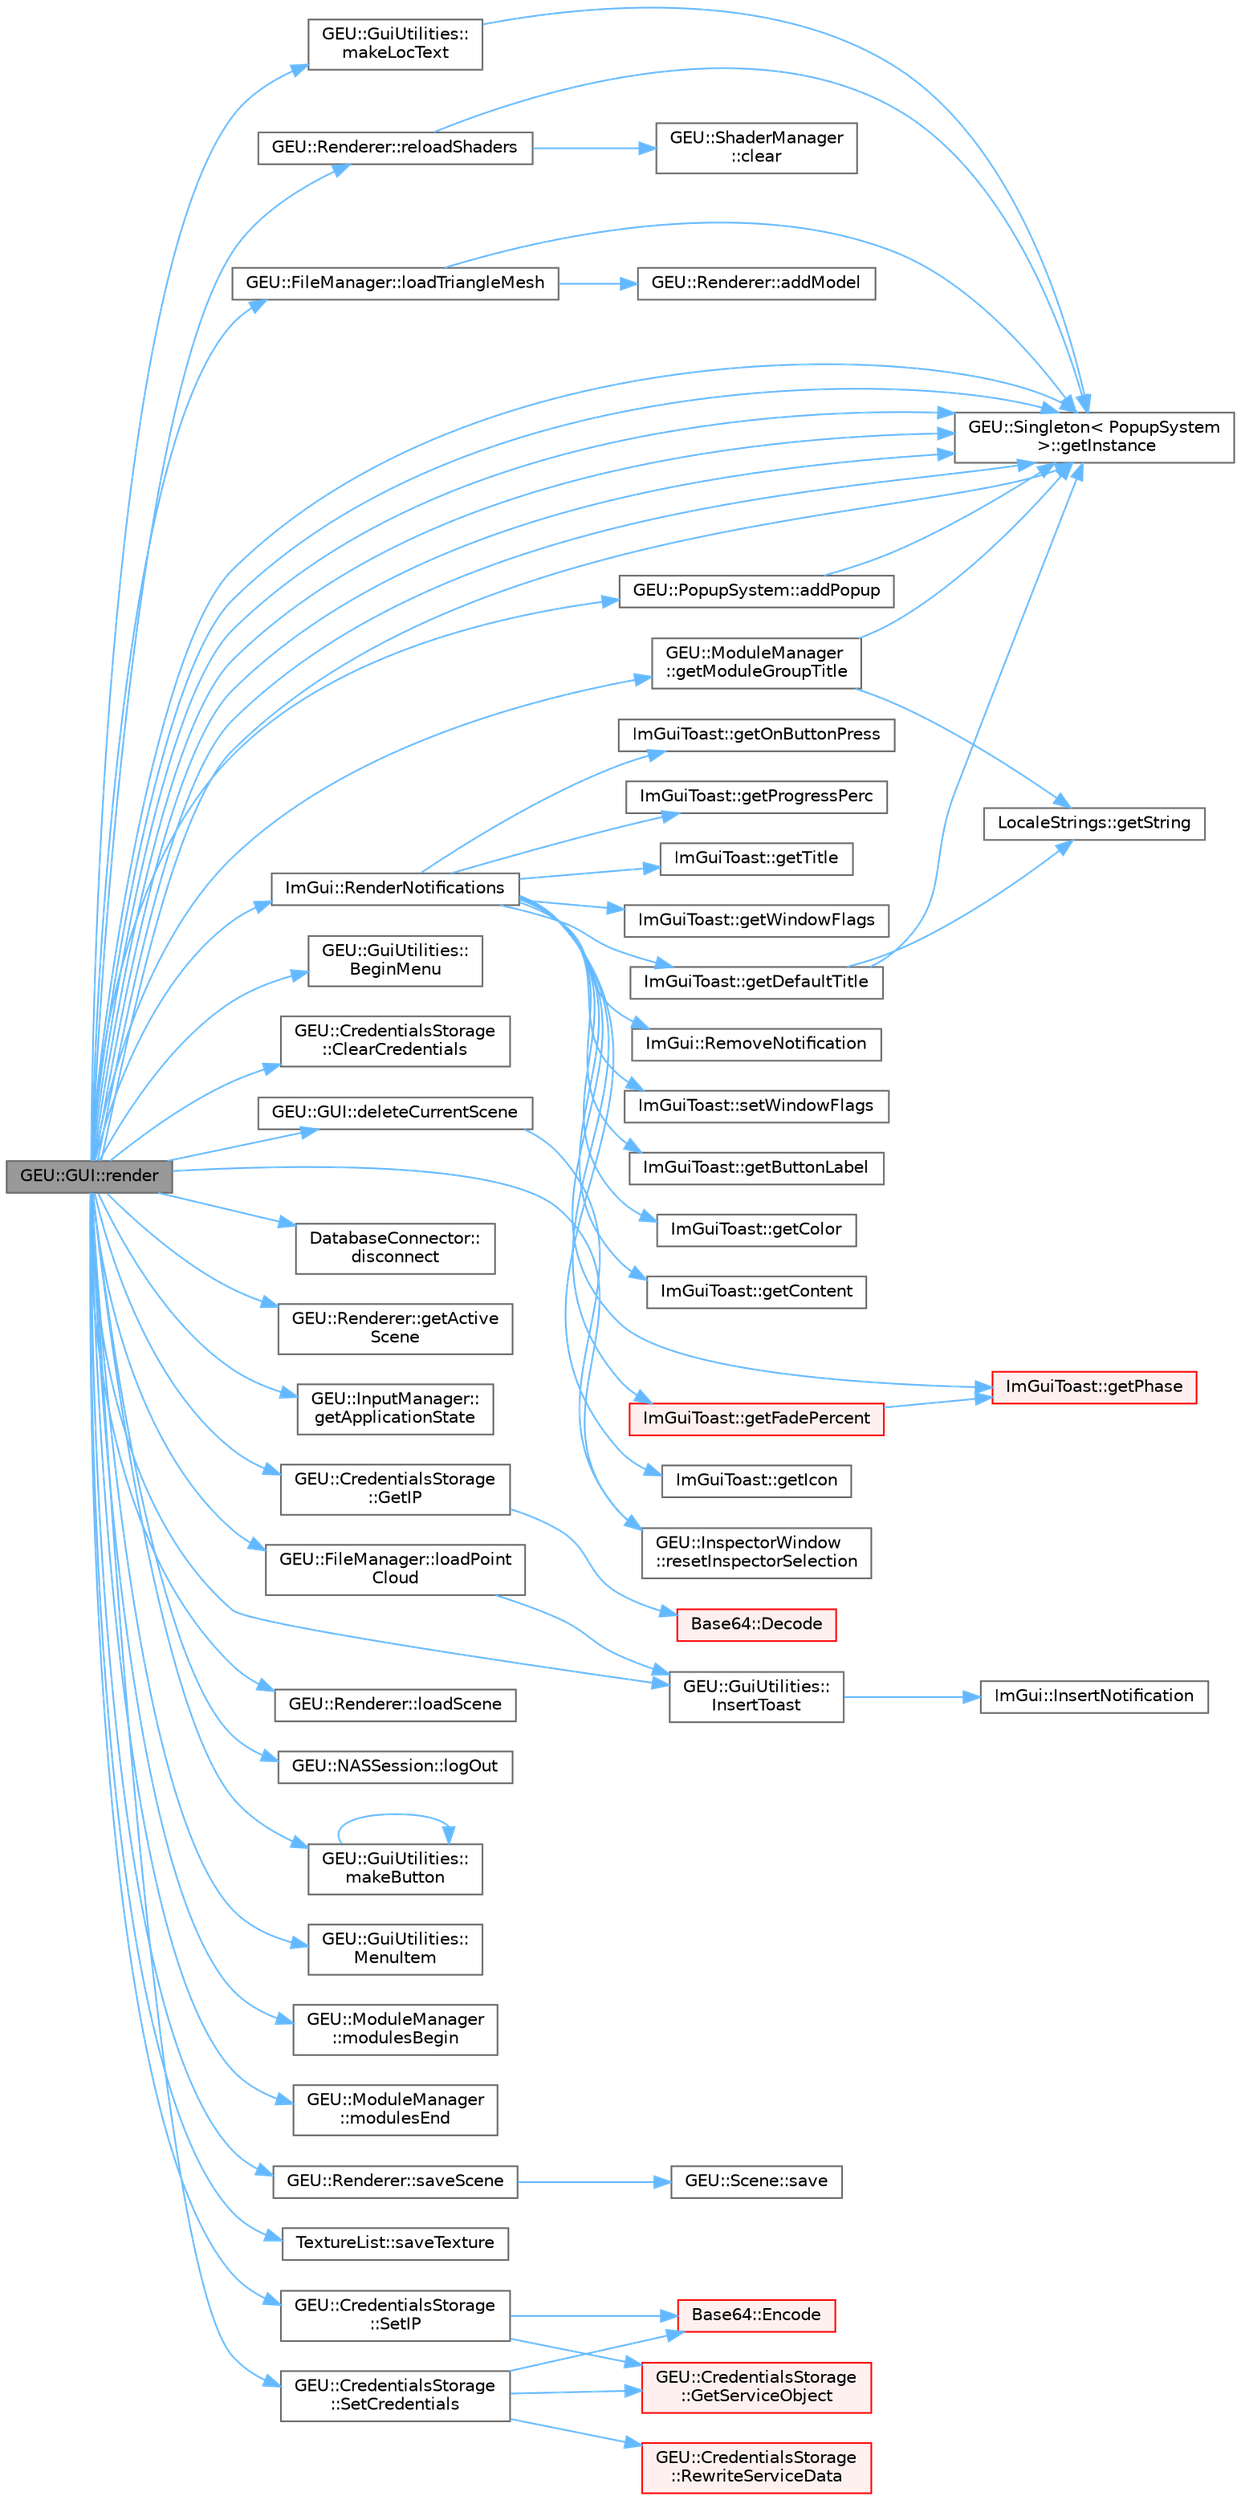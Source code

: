digraph "GEU::GUI::render"
{
 // LATEX_PDF_SIZE
  bgcolor="transparent";
  edge [fontname=Helvetica,fontsize=10,labelfontname=Helvetica,labelfontsize=10];
  node [fontname=Helvetica,fontsize=10,shape=box,height=0.2,width=0.4];
  rankdir="LR";
  Node1 [id="Node000001",label="GEU::GUI::render",height=0.2,width=0.4,color="gray40", fillcolor="grey60", style="filled", fontcolor="black",tooltip="Draws ImGUI elements."];
  Node1 -> Node2 [id="edge1_Node000001_Node000002",color="steelblue1",style="solid",tooltip=" "];
  Node2 [id="Node000002",label="GEU::PopupSystem::addPopup",height=0.2,width=0.4,color="grey40", fillcolor="white", style="filled",URL="$d9/d03/class_g_e_u_1_1_popup_system.html#ae812e21e62615fd347d33ee0ddb0cc82",tooltip=" "];
  Node2 -> Node3 [id="edge2_Node000002_Node000003",color="steelblue1",style="solid",tooltip=" "];
  Node3 [id="Node000003",label="GEU::Singleton\< PopupSystem\l \>::getInstance",height=0.2,width=0.4,color="grey40", fillcolor="white", style="filled",URL="$d1/d01/class_g_e_u_1_1_singleton.html#a47c7e7c2110f4cc59c9ff1f5594c366e",tooltip=" "];
  Node1 -> Node4 [id="edge3_Node000001_Node000004",color="steelblue1",style="solid",tooltip=" "];
  Node4 [id="Node000004",label="GEU::GuiUtilities::\lBeginMenu",height=0.2,width=0.4,color="grey40", fillcolor="white", style="filled",URL="$d3/d07/namespace_g_e_u_1_1_gui_utilities.html#afd258f3d3f958dd10d441365eeed5d88",tooltip=" "];
  Node1 -> Node5 [id="edge4_Node000001_Node000005",color="steelblue1",style="solid",tooltip=" "];
  Node5 [id="Node000005",label="GEU::CredentialsStorage\l::ClearCredentials",height=0.2,width=0.4,color="grey40", fillcolor="white", style="filled",URL="$d9/d03/class_g_e_u_1_1_credentials_storage.html#a0446d2d3b0d4b32226b00b290827fd1f",tooltip=" "];
  Node1 -> Node6 [id="edge5_Node000001_Node000006",color="steelblue1",style="solid",tooltip=" "];
  Node6 [id="Node000006",label="GEU::GUI::deleteCurrentScene",height=0.2,width=0.4,color="grey40", fillcolor="white", style="filled",URL="$de/d06/class_g_e_u_1_1_g_u_i.html#ac1d7053318478ac2b13c3ae4bdaa82a1",tooltip="Deletes currently active scene and resets inspector status."];
  Node6 -> Node7 [id="edge6_Node000006_Node000007",color="steelblue1",style="solid",tooltip=" "];
  Node7 [id="Node000007",label="GEU::InspectorWindow\l::resetInspectorSelection",height=0.2,width=0.4,color="grey40", fillcolor="white", style="filled",URL="$da/d01/class_g_e_u_1_1_inspector_window.html#a6b41b7255c51fa9d0dfb542b25627200",tooltip="Resets inspector selection to no item selection."];
  Node1 -> Node8 [id="edge7_Node000001_Node000008",color="steelblue1",style="solid",tooltip=" "];
  Node8 [id="Node000008",label="DatabaseConnector::\ldisconnect",height=0.2,width=0.4,color="grey40", fillcolor="white", style="filled",URL="$d1/d01/class_database_connector.html#a3e5a7533877956070312220d98322587",tooltip=" "];
  Node1 -> Node9 [id="edge8_Node000001_Node000009",color="steelblue1",style="solid",tooltip=" "];
  Node9 [id="Node000009",label="GEU::Renderer::getActive\lScene",height=0.2,width=0.4,color="grey40", fillcolor="white", style="filled",URL="$de/d04/class_g_e_u_1_1_renderer.html#af5f4307b5eba7c09888765c183a75213",tooltip=" "];
  Node1 -> Node10 [id="edge9_Node000001_Node000010",color="steelblue1",style="solid",tooltip=" "];
  Node10 [id="Node000010",label="GEU::InputManager::\lgetApplicationState",height=0.2,width=0.4,color="grey40", fillcolor="white", style="filled",URL="$d9/d05/class_g_e_u_1_1_input_manager.html#af2ea72a4bd53eb6f69a5c873e4c22017",tooltip=" "];
  Node1 -> Node3 [id="edge10_Node000001_Node000003",color="steelblue1",style="solid",tooltip=" "];
  Node1 -> Node3 [id="edge11_Node000001_Node000003",color="steelblue1",style="solid",tooltip=" "];
  Node1 -> Node3 [id="edge12_Node000001_Node000003",color="steelblue1",style="solid",tooltip=" "];
  Node1 -> Node3 [id="edge13_Node000001_Node000003",color="steelblue1",style="solid",tooltip=" "];
  Node1 -> Node3 [id="edge14_Node000001_Node000003",color="steelblue1",style="solid",tooltip=" "];
  Node1 -> Node3 [id="edge15_Node000001_Node000003",color="steelblue1",style="solid",tooltip=" "];
  Node1 -> Node3 [id="edge16_Node000001_Node000003",color="steelblue1",style="solid",tooltip=" "];
  Node1 -> Node11 [id="edge17_Node000001_Node000011",color="steelblue1",style="solid",tooltip=" "];
  Node11 [id="Node000011",label="GEU::CredentialsStorage\l::GetIP",height=0.2,width=0.4,color="grey40", fillcolor="white", style="filled",URL="$d9/d03/class_g_e_u_1_1_credentials_storage.html#a6f2097aaca6a88e08686d43e04a3b842",tooltip=" "];
  Node11 -> Node12 [id="edge18_Node000011_Node000012",color="steelblue1",style="solid",tooltip=" "];
  Node12 [id="Node000012",label="Base64::Decode",height=0.2,width=0.4,color="red", fillcolor="#FFF0F0", style="filled",URL="$d4/d04/class_base64.html#ae6a7457922b536ccae57467db1f972af",tooltip=" "];
  Node1 -> Node16 [id="edge19_Node000001_Node000016",color="steelblue1",style="solid",tooltip=" "];
  Node16 [id="Node000016",label="GEU::ModuleManager\l::getModuleGroupTitle",height=0.2,width=0.4,color="grey40", fillcolor="white", style="filled",URL="$db/d02/class_g_e_u_1_1_module_manager.html#a3117a4e0fe2eb58152f53f750e204729",tooltip=" "];
  Node16 -> Node3 [id="edge20_Node000016_Node000003",color="steelblue1",style="solid",tooltip=" "];
  Node16 -> Node17 [id="edge21_Node000016_Node000017",color="steelblue1",style="solid",tooltip=" "];
  Node17 [id="Node000017",label="LocaleStrings::getString",height=0.2,width=0.4,color="grey40", fillcolor="white", style="filled",URL="$d2/d04/class_locale_strings.html#ac66087ac25e72051ea7b5bf3d00dd71f",tooltip=" "];
  Node1 -> Node18 [id="edge22_Node000001_Node000018",color="steelblue1",style="solid",tooltip=" "];
  Node18 [id="Node000018",label="GEU::GuiUtilities::\lInsertToast",height=0.2,width=0.4,color="grey40", fillcolor="white", style="filled",URL="$d3/d07/namespace_g_e_u_1_1_gui_utilities.html#a84bb8e77631e925660765d1e2e9104c2",tooltip=" "];
  Node18 -> Node19 [id="edge23_Node000018_Node000019",color="steelblue1",style="solid",tooltip=" "];
  Node19 [id="Node000019",label="ImGui::InsertNotification",height=0.2,width=0.4,color="grey40", fillcolor="white", style="filled",URL="$df/d03/namespace_im_gui.html#accd100b531b171ee1a63232f9f5916fc",tooltip=" "];
  Node1 -> Node20 [id="edge24_Node000001_Node000020",color="steelblue1",style="solid",tooltip=" "];
  Node20 [id="Node000020",label="GEU::FileManager::loadPoint\lCloud",height=0.2,width=0.4,color="grey40", fillcolor="white", style="filled",URL="$dd/d01/class_g_e_u_1_1_file_manager.html#ab0c90929ed79e4421e1486d3abfb2e9c",tooltip="Carga la nube de puntos especificada."];
  Node20 -> Node18 [id="edge25_Node000020_Node000018",color="steelblue1",style="solid",tooltip=" "];
  Node1 -> Node21 [id="edge26_Node000001_Node000021",color="steelblue1",style="solid",tooltip=" "];
  Node21 [id="Node000021",label="GEU::Renderer::loadScene",height=0.2,width=0.4,color="grey40", fillcolor="white", style="filled",URL="$de/d04/class_g_e_u_1_1_renderer.html#a629d1302c9b248de0616f65dc005f8d6",tooltip=" "];
  Node1 -> Node22 [id="edge27_Node000001_Node000022",color="steelblue1",style="solid",tooltip=" "];
  Node22 [id="Node000022",label="GEU::FileManager::loadTriangleMesh",height=0.2,width=0.4,color="grey40", fillcolor="white", style="filled",URL="$dd/d01/class_g_e_u_1_1_file_manager.html#ad604f08d090bb872c17b17b93c04b1c0",tooltip="Carga la malla de triangulos de la ruta especificada."];
  Node22 -> Node23 [id="edge28_Node000022_Node000023",color="steelblue1",style="solid",tooltip=" "];
  Node23 [id="Node000023",label="GEU::Renderer::addModel",height=0.2,width=0.4,color="grey40", fillcolor="white", style="filled",URL="$de/d04/class_g_e_u_1_1_renderer.html#a101eed167bec92e041e4b0e04f6cce58",tooltip="Inserts 3D model to current scene."];
  Node22 -> Node3 [id="edge29_Node000022_Node000003",color="steelblue1",style="solid",tooltip=" "];
  Node1 -> Node24 [id="edge30_Node000001_Node000024",color="steelblue1",style="solid",tooltip=" "];
  Node24 [id="Node000024",label="GEU::NASSession::logOut",height=0.2,width=0.4,color="grey40", fillcolor="white", style="filled",URL="$d2/d03/class_g_e_u_1_1_n_a_s_session.html#a6185d29735320a6365915506a5ee0111",tooltip="Logs out current session, if any."];
  Node1 -> Node25 [id="edge31_Node000001_Node000025",color="steelblue1",style="solid",tooltip=" "];
  Node25 [id="Node000025",label="GEU::GuiUtilities::\lmakeButton",height=0.2,width=0.4,color="grey40", fillcolor="white", style="filled",URL="$d3/d07/namespace_g_e_u_1_1_gui_utilities.html#a4a4cc2d3f5e9444384aa7e7eb062dbf0",tooltip=" "];
  Node25 -> Node25 [id="edge32_Node000025_Node000025",color="steelblue1",style="solid",tooltip=" "];
  Node1 -> Node26 [id="edge33_Node000001_Node000026",color="steelblue1",style="solid",tooltip=" "];
  Node26 [id="Node000026",label="GEU::GuiUtilities::\lmakeLocText",height=0.2,width=0.4,color="grey40", fillcolor="white", style="filled",URL="$d3/d07/namespace_g_e_u_1_1_gui_utilities.html#a7b24395f0bd0bd368bde0935682746ce",tooltip=" "];
  Node26 -> Node3 [id="edge34_Node000026_Node000003",color="steelblue1",style="solid",tooltip=" "];
  Node1 -> Node27 [id="edge35_Node000001_Node000027",color="steelblue1",style="solid",tooltip=" "];
  Node27 [id="Node000027",label="GEU::GuiUtilities::\lMenuItem",height=0.2,width=0.4,color="grey40", fillcolor="white", style="filled",URL="$d3/d07/namespace_g_e_u_1_1_gui_utilities.html#a3862f21ed065a1285ceaa4fd5b1e9544",tooltip=" "];
  Node1 -> Node28 [id="edge36_Node000001_Node000028",color="steelblue1",style="solid",tooltip=" "];
  Node28 [id="Node000028",label="GEU::ModuleManager\l::modulesBegin",height=0.2,width=0.4,color="grey40", fillcolor="white", style="filled",URL="$db/d02/class_g_e_u_1_1_module_manager.html#a38b668116a39de8f884f1e08f6c215d4",tooltip=" "];
  Node1 -> Node29 [id="edge37_Node000001_Node000029",color="steelblue1",style="solid",tooltip=" "];
  Node29 [id="Node000029",label="GEU::ModuleManager\l::modulesEnd",height=0.2,width=0.4,color="grey40", fillcolor="white", style="filled",URL="$db/d02/class_g_e_u_1_1_module_manager.html#af832f929ce47184c656434292c7c78f8",tooltip=" "];
  Node1 -> Node30 [id="edge38_Node000001_Node000030",color="steelblue1",style="solid",tooltip=" "];
  Node30 [id="Node000030",label="GEU::Renderer::reloadShaders",height=0.2,width=0.4,color="grey40", fillcolor="white", style="filled",URL="$de/d04/class_g_e_u_1_1_renderer.html#a748d4f3ed49a0c678a49d121ee923f63",tooltip=" "];
  Node30 -> Node31 [id="edge39_Node000030_Node000031",color="steelblue1",style="solid",tooltip=" "];
  Node31 [id="Node000031",label="GEU::ShaderManager\l::clear",height=0.2,width=0.4,color="grey40", fillcolor="white", style="filled",URL="$d7/d06/class_g_e_u_1_1_shader_manager.html#aeb6e52fe9ddd4619ed72e99612fbcdaf",tooltip=" "];
  Node30 -> Node3 [id="edge40_Node000030_Node000003",color="steelblue1",style="solid",tooltip=" "];
  Node1 -> Node32 [id="edge41_Node000001_Node000032",color="steelblue1",style="solid",tooltip=" "];
  Node32 [id="Node000032",label="ImGui::RenderNotifications",height=0.2,width=0.4,color="grey40", fillcolor="white", style="filled",URL="$df/d03/namespace_im_gui.html#a36d5ff63c5b5b8648d3061c4036c7a1b",tooltip=" "];
  Node32 -> Node33 [id="edge42_Node000032_Node000033",color="steelblue1",style="solid",tooltip=" "];
  Node33 [id="Node000033",label="ImGuiToast::getButtonLabel",height=0.2,width=0.4,color="grey40", fillcolor="white", style="filled",URL="$d8/d04/class_im_gui_toast.html#a2654d2a5f55121d1a805a505b978470c",tooltip=" "];
  Node32 -> Node34 [id="edge43_Node000032_Node000034",color="steelblue1",style="solid",tooltip=" "];
  Node34 [id="Node000034",label="ImGuiToast::getColor",height=0.2,width=0.4,color="grey40", fillcolor="white", style="filled",URL="$d8/d04/class_im_gui_toast.html#ac803efd1f988cbe4054b941e3daa6618",tooltip="Get the color of the toast notification based on its type."];
  Node32 -> Node35 [id="edge44_Node000032_Node000035",color="steelblue1",style="solid",tooltip=" "];
  Node35 [id="Node000035",label="ImGuiToast::getContent",height=0.2,width=0.4,color="grey40", fillcolor="white", style="filled",URL="$d8/d04/class_im_gui_toast.html#a96f5b9bd1f3cd16ff0a6a1219783655b",tooltip="Get the content of the toast notification."];
  Node32 -> Node36 [id="edge45_Node000032_Node000036",color="steelblue1",style="solid",tooltip=" "];
  Node36 [id="Node000036",label="ImGuiToast::getDefaultTitle",height=0.2,width=0.4,color="grey40", fillcolor="white", style="filled",URL="$d8/d04/class_im_gui_toast.html#a6934db1f2dd029cacbefe2e3e681140c",tooltip="Get the default title of the toast notification based on its type."];
  Node36 -> Node3 [id="edge46_Node000036_Node000003",color="steelblue1",style="solid",tooltip=" "];
  Node36 -> Node17 [id="edge47_Node000036_Node000017",color="steelblue1",style="solid",tooltip=" "];
  Node32 -> Node37 [id="edge48_Node000032_Node000037",color="steelblue1",style="solid",tooltip=" "];
  Node37 [id="Node000037",label="ImGuiToast::getFadePercent",height=0.2,width=0.4,color="red", fillcolor="#FFF0F0", style="filled",URL="$d8/d04/class_im_gui_toast.html#a03f6471dffaef6d174c3de68b0ec8930",tooltip=" "];
  Node37 -> Node39 [id="edge49_Node000037_Node000039",color="steelblue1",style="solid",tooltip=" "];
  Node39 [id="Node000039",label="ImGuiToast::getPhase",height=0.2,width=0.4,color="red", fillcolor="#FFF0F0", style="filled",URL="$d8/d04/class_im_gui_toast.html#ad1a075e89c3fb3563ec18022737e3c68",tooltip="Get the current phase of the toast notification based on the elapsed time since its creation."];
  Node32 -> Node40 [id="edge50_Node000032_Node000040",color="steelblue1",style="solid",tooltip=" "];
  Node40 [id="Node000040",label="ImGuiToast::getIcon",height=0.2,width=0.4,color="grey40", fillcolor="white", style="filled",URL="$d8/d04/class_im_gui_toast.html#a582ad1ba86ccdef4dae44219795c33d0",tooltip="Get the icon of the toast notification based on its type."];
  Node32 -> Node41 [id="edge51_Node000032_Node000041",color="steelblue1",style="solid",tooltip=" "];
  Node41 [id="Node000041",label="ImGuiToast::getOnButtonPress",height=0.2,width=0.4,color="grey40", fillcolor="white", style="filled",URL="$d8/d04/class_im_gui_toast.html#aa8fac09338154542811c1f2c2040c554",tooltip=" "];
  Node32 -> Node39 [id="edge52_Node000032_Node000039",color="steelblue1",style="solid",tooltip=" "];
  Node32 -> Node42 [id="edge53_Node000032_Node000042",color="steelblue1",style="solid",tooltip=" "];
  Node42 [id="Node000042",label="ImGuiToast::getProgressPerc",height=0.2,width=0.4,color="grey40", fillcolor="white", style="filled",URL="$d8/d04/class_im_gui_toast.html#ae2c05ee32dde32ff416494a51d096e6c",tooltip=" "];
  Node32 -> Node43 [id="edge54_Node000032_Node000043",color="steelblue1",style="solid",tooltip=" "];
  Node43 [id="Node000043",label="ImGuiToast::getTitle",height=0.2,width=0.4,color="grey40", fillcolor="white", style="filled",URL="$d8/d04/class_im_gui_toast.html#aae3a1d3ebd7bfb5fe59ce43f13b9ac22",tooltip="Get the title of the toast notification."];
  Node32 -> Node44 [id="edge55_Node000032_Node000044",color="steelblue1",style="solid",tooltip=" "];
  Node44 [id="Node000044",label="ImGuiToast::getWindowFlags",height=0.2,width=0.4,color="grey40", fillcolor="white", style="filled",URL="$d8/d04/class_im_gui_toast.html#a2b618b6461ad38ac00da87de8d0e2474",tooltip=" "];
  Node32 -> Node45 [id="edge56_Node000032_Node000045",color="steelblue1",style="solid",tooltip=" "];
  Node45 [id="Node000045",label="ImGui::RemoveNotification",height=0.2,width=0.4,color="grey40", fillcolor="white", style="filled",URL="$df/d03/namespace_im_gui.html#aa04ce2e41fffdab888e8f9a4d1b021a2",tooltip="Removes a notification from the list of notifications."];
  Node32 -> Node46 [id="edge57_Node000032_Node000046",color="steelblue1",style="solid",tooltip=" "];
  Node46 [id="Node000046",label="ImGuiToast::setWindowFlags",height=0.2,width=0.4,color="grey40", fillcolor="white", style="filled",URL="$d8/d04/class_im_gui_toast.html#a7ece0f110aea2c83184196490e93c7d2",tooltip="Set the ImGui window flags for the notification."];
  Node1 -> Node7 [id="edge58_Node000001_Node000007",color="steelblue1",style="solid",tooltip=" "];
  Node1 -> Node47 [id="edge59_Node000001_Node000047",color="steelblue1",style="solid",tooltip=" "];
  Node47 [id="Node000047",label="GEU::Renderer::saveScene",height=0.2,width=0.4,color="grey40", fillcolor="white", style="filled",URL="$de/d04/class_g_e_u_1_1_renderer.html#a871346fcb29b8ed43f21f291cd560503",tooltip=" "];
  Node47 -> Node48 [id="edge60_Node000047_Node000048",color="steelblue1",style="solid",tooltip=" "];
  Node48 [id="Node000048",label="GEU::Scene::save",height=0.2,width=0.4,color="grey40", fillcolor="white", style="filled",URL="$d5/d02/class_g_e_u_1_1_scene.html#a32d51c1a97828ea7839fceb93ac69f77",tooltip=" "];
  Node1 -> Node49 [id="edge61_Node000001_Node000049",color="steelblue1",style="solid",tooltip=" "];
  Node49 [id="Node000049",label="TextureList::saveTexture",height=0.2,width=0.4,color="grey40", fillcolor="white", style="filled",URL="$d2/d05/class_texture_list.html#a42e16f75813a4c9d86ac79aaeef229e4",tooltip=" "];
  Node1 -> Node50 [id="edge62_Node000001_Node000050",color="steelblue1",style="solid",tooltip=" "];
  Node50 [id="Node000050",label="GEU::CredentialsStorage\l::SetCredentials",height=0.2,width=0.4,color="grey40", fillcolor="white", style="filled",URL="$d9/d03/class_g_e_u_1_1_credentials_storage.html#a1e1b56311062bf7112926480405f2b00",tooltip=" "];
  Node50 -> Node51 [id="edge63_Node000050_Node000051",color="steelblue1",style="solid",tooltip=" "];
  Node51 [id="Node000051",label="Base64::Encode",height=0.2,width=0.4,color="red", fillcolor="#FFF0F0", style="filled",URL="$d4/d04/class_base64.html#ad234621ec037e09be3e96a1df479d3ad",tooltip=" "];
  Node50 -> Node54 [id="edge64_Node000050_Node000054",color="steelblue1",style="solid",tooltip=" "];
  Node54 [id="Node000054",label="GEU::CredentialsStorage\l::GetServiceObject",height=0.2,width=0.4,color="red", fillcolor="#FFF0F0", style="filled",URL="$d9/d03/class_g_e_u_1_1_credentials_storage.html#a398f350865bcdfc29e93dbf039243da5",tooltip=" "];
  Node50 -> Node66 [id="edge65_Node000050_Node000066",color="steelblue1",style="solid",tooltip=" "];
  Node66 [id="Node000066",label="GEU::CredentialsStorage\l::RewriteServiceData",height=0.2,width=0.4,color="red", fillcolor="#FFF0F0", style="filled",URL="$d9/d03/class_g_e_u_1_1_credentials_storage.html#a979fb513426c9fd79b1ad86fdc1d535a",tooltip=" "];
  Node1 -> Node67 [id="edge66_Node000001_Node000067",color="steelblue1",style="solid",tooltip=" "];
  Node67 [id="Node000067",label="GEU::CredentialsStorage\l::SetIP",height=0.2,width=0.4,color="grey40", fillcolor="white", style="filled",URL="$d9/d03/class_g_e_u_1_1_credentials_storage.html#a70c6285cc26d302c97058e883b77adc2",tooltip=" "];
  Node67 -> Node51 [id="edge67_Node000067_Node000051",color="steelblue1",style="solid",tooltip=" "];
  Node67 -> Node54 [id="edge68_Node000067_Node000054",color="steelblue1",style="solid",tooltip=" "];
}
